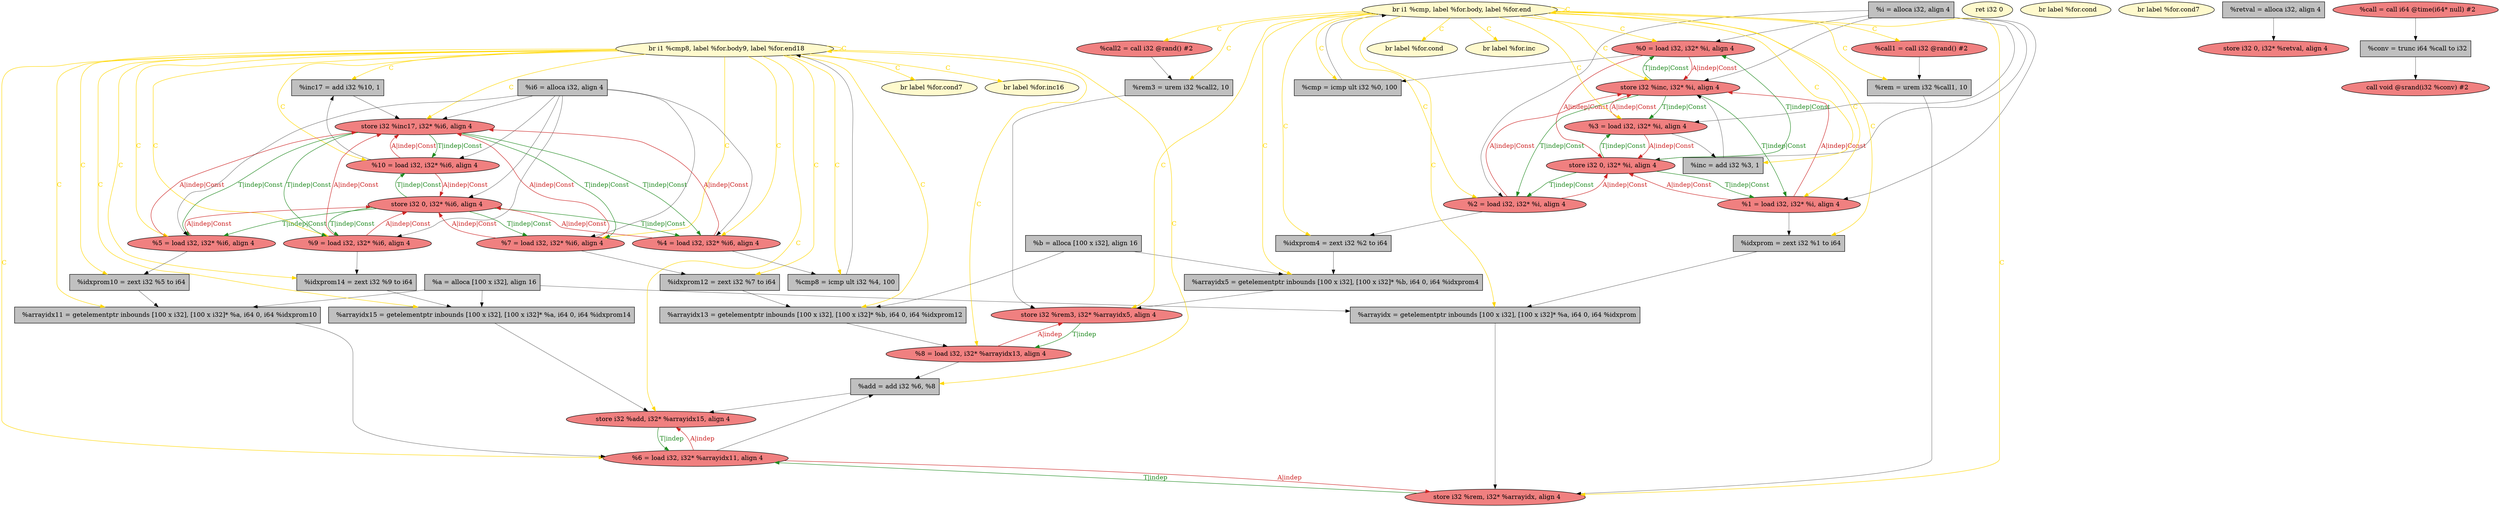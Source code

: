 
digraph G {


node54 [fillcolor=grey,label="  %idxprom4 = zext i32 %2 to i64",shape=rectangle,style=filled ]
node51 [fillcolor=lightcoral,label="  %0 = load i32, i32* %i, align 4",shape=ellipse,style=filled ]
node48 [fillcolor=lemonchiffon,label="  ret i32 0",shape=ellipse,style=filled ]
node44 [fillcolor=lemonchiffon,label="  br label %for.cond",shape=ellipse,style=filled ]
node43 [fillcolor=grey,label="  %cmp = icmp ult i32 %0, 100",shape=rectangle,style=filled ]
node45 [fillcolor=lightcoral,label="  %call2 = call i32 @rand() #2",shape=ellipse,style=filled ]
node42 [fillcolor=lightcoral,label="  %6 = load i32, i32* %arrayidx11, align 4",shape=ellipse,style=filled ]
node39 [fillcolor=grey,label="  %a = alloca [100 x i32], align 16",shape=rectangle,style=filled ]
node37 [fillcolor=grey,label="  %inc17 = add i32 %10, 1",shape=rectangle,style=filled ]
node9 [fillcolor=lightcoral,label="  store i32 %rem, i32* %arrayidx, align 4",shape=ellipse,style=filled ]
node52 [fillcolor=grey,label="  %arrayidx15 = getelementptr inbounds [100 x i32], [100 x i32]* %a, i64 0, i64 %idxprom14",shape=rectangle,style=filled ]
node36 [fillcolor=lemonchiffon,label="  br i1 %cmp8, label %for.body9, label %for.end18",shape=ellipse,style=filled ]
node23 [fillcolor=grey,label="  %rem = urem i32 %call1, 10",shape=rectangle,style=filled ]
node7 [fillcolor=grey,label="  %arrayidx11 = getelementptr inbounds [100 x i32], [100 x i32]* %a, i64 0, i64 %idxprom10",shape=rectangle,style=filled ]
node6 [fillcolor=lightcoral,label="  store i32 %inc, i32* %i, align 4",shape=ellipse,style=filled ]
node14 [fillcolor=lemonchiffon,label="  br label %for.cond7",shape=ellipse,style=filled ]
node1 [fillcolor=lemonchiffon,label="  br label %for.cond",shape=ellipse,style=filled ]
node13 [fillcolor=lightcoral,label="  store i32 0, i32* %retval, align 4",shape=ellipse,style=filled ]
node41 [fillcolor=grey,label="  %add = add i32 %6, %8",shape=rectangle,style=filled ]
node12 [fillcolor=lemonchiffon,label="  br label %for.inc",shape=ellipse,style=filled ]
node40 [fillcolor=lightcoral,label="  %10 = load i32, i32* %i6, align 4",shape=ellipse,style=filled ]
node32 [fillcolor=lightcoral,label="  call void @srand(i32 %conv) #2",shape=ellipse,style=filled ]
node3 [fillcolor=lightcoral,label="  %1 = load i32, i32* %i, align 4",shape=ellipse,style=filled ]
node5 [fillcolor=lightcoral,label="  %2 = load i32, i32* %i, align 4",shape=ellipse,style=filled ]
node11 [fillcolor=grey,label="  %idxprom = zext i32 %1 to i64",shape=rectangle,style=filled ]
node24 [fillcolor=grey,label="  %i = alloca i32, align 4",shape=rectangle,style=filled ]
node49 [fillcolor=lightcoral,label="  store i32 0, i32* %i, align 4",shape=ellipse,style=filled ]
node0 [fillcolor=grey,label="  %cmp8 = icmp ult i32 %4, 100",shape=rectangle,style=filled ]
node15 [fillcolor=lightcoral,label="  %9 = load i32, i32* %i6, align 4",shape=ellipse,style=filled ]
node47 [fillcolor=lightcoral,label="  store i32 %add, i32* %arrayidx15, align 4",shape=ellipse,style=filled ]
node8 [fillcolor=grey,label="  %rem3 = urem i32 %call2, 10",shape=rectangle,style=filled ]
node16 [fillcolor=grey,label="  %arrayidx5 = getelementptr inbounds [100 x i32], [100 x i32]* %b, i64 0, i64 %idxprom4",shape=rectangle,style=filled ]
node27 [fillcolor=grey,label="  %idxprom14 = zext i32 %9 to i64",shape=rectangle,style=filled ]
node17 [fillcolor=grey,label="  %conv = trunc i64 %call to i32",shape=rectangle,style=filled ]
node31 [fillcolor=grey,label="  %arrayidx13 = getelementptr inbounds [100 x i32], [100 x i32]* %b, i64 0, i64 %idxprom12",shape=rectangle,style=filled ]
node18 [fillcolor=lightcoral,label="  %call1 = call i32 @rand() #2",shape=ellipse,style=filled ]
node4 [fillcolor=grey,label="  %b = alloca [100 x i32], align 16",shape=rectangle,style=filled ]
node19 [fillcolor=grey,label="  %idxprom10 = zext i32 %5 to i64",shape=rectangle,style=filled ]
node26 [fillcolor=lightcoral,label="  store i32 %inc17, i32* %i6, align 4",shape=ellipse,style=filled ]
node20 [fillcolor=grey,label="  %retval = alloca i32, align 4",shape=rectangle,style=filled ]
node29 [fillcolor=lightcoral,label="  %5 = load i32, i32* %i6, align 4",shape=ellipse,style=filled ]
node21 [fillcolor=lightcoral,label="  %3 = load i32, i32* %i, align 4",shape=ellipse,style=filled ]
node35 [fillcolor=lightcoral,label="  store i32 0, i32* %i6, align 4",shape=ellipse,style=filled ]
node50 [fillcolor=lightcoral,label="  %call = call i64 @time(i64* null) #2",shape=ellipse,style=filled ]
node22 [fillcolor=lightcoral,label="  %7 = load i32, i32* %i6, align 4",shape=ellipse,style=filled ]
node53 [fillcolor=grey,label="  %i6 = alloca i32, align 4",shape=rectangle,style=filled ]
node38 [fillcolor=grey,label="  %idxprom12 = zext i32 %7 to i64",shape=rectangle,style=filled ]
node33 [fillcolor=lemonchiffon,label="  br label %for.cond7",shape=ellipse,style=filled ]
node2 [fillcolor=grey,label="  %inc = add i32 %3, 1",shape=rectangle,style=filled ]
node25 [fillcolor=lightcoral,label="  %4 = load i32, i32* %i6, align 4",shape=ellipse,style=filled ]
node28 [fillcolor=lightcoral,label="  %8 = load i32, i32* %arrayidx13, align 4",shape=ellipse,style=filled ]
node30 [fillcolor=lemonchiffon,label="  br label %for.inc16",shape=ellipse,style=filled ]
node46 [fillcolor=lightcoral,label="  store i32 %rem3, i32* %arrayidx5, align 4",shape=ellipse,style=filled ]
node10 [fillcolor=grey,label="  %arrayidx = getelementptr inbounds [100 x i32], [100 x i32]* %a, i64 0, i64 %idxprom",shape=rectangle,style=filled ]
node34 [fillcolor=lemonchiffon,label="  br i1 %cmp, label %for.body, label %for.end",shape=ellipse,style=filled ]

node35->node25 [style=solid,color=forestgreen,label="T|indep|Const",penwidth=1.0,fontcolor=forestgreen ]
node6->node5 [style=solid,color=forestgreen,label="T|indep|Const",penwidth=1.0,fontcolor=forestgreen ]
node51->node49 [style=solid,color=firebrick3,label="A|indep|Const",penwidth=1.0,fontcolor=firebrick3 ]
node49->node51 [style=solid,color=forestgreen,label="T|indep|Const",penwidth=1.0,fontcolor=forestgreen ]
node49->node3 [style=solid,color=forestgreen,label="T|indep|Const",penwidth=1.0,fontcolor=forestgreen ]
node9->node42 [style=solid,color=forestgreen,label="T|indep",penwidth=1.0,fontcolor=forestgreen ]
node22->node26 [style=solid,color=firebrick3,label="A|indep|Const",penwidth=1.0,fontcolor=firebrick3 ]
node25->node26 [style=solid,color=firebrick3,label="A|indep|Const",penwidth=1.0,fontcolor=firebrick3 ]
node26->node25 [style=solid,color=forestgreen,label="T|indep|Const",penwidth=1.0,fontcolor=forestgreen ]
node5->node49 [style=solid,color=firebrick3,label="A|indep|Const",penwidth=1.0,fontcolor=firebrick3 ]
node24->node5 [style=solid,color=black,label="",penwidth=0.5,fontcolor=black ]
node28->node46 [style=solid,color=firebrick3,label="A|indep",penwidth=1.0,fontcolor=firebrick3 ]
node46->node28 [style=solid,color=forestgreen,label="T|indep",penwidth=1.0,fontcolor=forestgreen ]
node40->node26 [style=solid,color=firebrick3,label="A|indep|Const",penwidth=1.0,fontcolor=firebrick3 ]
node53->node29 [style=solid,color=black,label="",penwidth=0.5,fontcolor=black ]
node51->node6 [style=solid,color=firebrick3,label="A|indep|Const",penwidth=1.0,fontcolor=firebrick3 ]
node26->node29 [style=solid,color=forestgreen,label="T|indep|Const",penwidth=1.0,fontcolor=forestgreen ]
node42->node9 [style=solid,color=firebrick3,label="A|indep",penwidth=1.0,fontcolor=firebrick3 ]
node34->node45 [style=solid,color=gold,label="C",penwidth=1.0,fontcolor=gold ]
node25->node0 [style=solid,color=black,label="",penwidth=0.5,fontcolor=black ]
node26->node40 [style=solid,color=forestgreen,label="T|indep|Const",penwidth=1.0,fontcolor=forestgreen ]
node52->node47 [style=solid,color=black,label="",penwidth=0.5,fontcolor=black ]
node3->node6 [style=solid,color=firebrick3,label="A|indep|Const",penwidth=1.0,fontcolor=firebrick3 ]
node36->node33 [style=solid,color=gold,label="C",penwidth=1.0,fontcolor=gold ]
node2->node6 [style=solid,color=black,label="",penwidth=0.5,fontcolor=black ]
node37->node26 [style=solid,color=black,label="",penwidth=0.5,fontcolor=black ]
node51->node43 [style=solid,color=black,label="",penwidth=0.5,fontcolor=black ]
node31->node28 [style=solid,color=black,label="",penwidth=0.5,fontcolor=black ]
node16->node46 [style=solid,color=black,label="",penwidth=0.5,fontcolor=black ]
node10->node9 [style=solid,color=black,label="",penwidth=0.5,fontcolor=black ]
node24->node49 [style=solid,color=black,label="",penwidth=0.5,fontcolor=black ]
node53->node40 [style=solid,color=black,label="",penwidth=0.5,fontcolor=black ]
node24->node3 [style=solid,color=black,label="",penwidth=0.5,fontcolor=black ]
node3->node11 [style=solid,color=black,label="",penwidth=0.5,fontcolor=black ]
node18->node23 [style=solid,color=black,label="",penwidth=0.5,fontcolor=black ]
node40->node37 [style=solid,color=black,label="",penwidth=0.5,fontcolor=black ]
node39->node52 [style=solid,color=black,label="",penwidth=0.5,fontcolor=black ]
node39->node7 [style=solid,color=black,label="",penwidth=0.5,fontcolor=black ]
node53->node26 [style=solid,color=black,label="",penwidth=0.5,fontcolor=black ]
node34->node51 [style=solid,color=gold,label="C",penwidth=1.0,fontcolor=gold ]
node34->node11 [style=solid,color=gold,label="C",penwidth=1.0,fontcolor=gold ]
node15->node35 [style=solid,color=firebrick3,label="A|indep|Const",penwidth=1.0,fontcolor=firebrick3 ]
node53->node25 [style=solid,color=black,label="",penwidth=0.5,fontcolor=black ]
node27->node52 [style=solid,color=black,label="",penwidth=0.5,fontcolor=black ]
node24->node51 [style=solid,color=black,label="",penwidth=0.5,fontcolor=black ]
node29->node35 [style=solid,color=firebrick3,label="A|indep|Const",penwidth=1.0,fontcolor=firebrick3 ]
node26->node15 [style=solid,color=forestgreen,label="T|indep|Const",penwidth=1.0,fontcolor=forestgreen ]
node36->node29 [style=solid,color=gold,label="C",penwidth=1.0,fontcolor=gold ]
node36->node36 [style=solid,color=gold,label="C",penwidth=1.0,fontcolor=gold ]
node15->node26 [style=solid,color=firebrick3,label="A|indep|Const",penwidth=1.0,fontcolor=firebrick3 ]
node38->node31 [style=solid,color=black,label="",penwidth=0.5,fontcolor=black ]
node36->node7 [style=solid,color=gold,label="C",penwidth=1.0,fontcolor=gold ]
node7->node42 [style=solid,color=black,label="",penwidth=0.5,fontcolor=black ]
node34->node10 [style=solid,color=gold,label="C",penwidth=1.0,fontcolor=gold ]
node22->node35 [style=solid,color=firebrick3,label="A|indep|Const",penwidth=1.0,fontcolor=firebrick3 ]
node24->node21 [style=solid,color=black,label="",penwidth=0.5,fontcolor=black ]
node36->node15 [style=solid,color=gold,label="C",penwidth=1.0,fontcolor=gold ]
node5->node6 [style=solid,color=firebrick3,label="A|indep|Const",penwidth=1.0,fontcolor=firebrick3 ]
node36->node19 [style=solid,color=gold,label="C",penwidth=1.0,fontcolor=gold ]
node34->node9 [style=solid,color=gold,label="C",penwidth=1.0,fontcolor=gold ]
node34->node21 [style=solid,color=gold,label="C",penwidth=1.0,fontcolor=gold ]
node36->node40 [style=solid,color=gold,label="C",penwidth=1.0,fontcolor=gold ]
node36->node31 [style=solid,color=gold,label="C",penwidth=1.0,fontcolor=gold ]
node39->node10 [style=solid,color=black,label="",penwidth=0.5,fontcolor=black ]
node34->node1 [style=solid,color=gold,label="C",penwidth=1.0,fontcolor=gold ]
node6->node3 [style=solid,color=forestgreen,label="T|indep|Const",penwidth=1.0,fontcolor=forestgreen ]
node4->node31 [style=solid,color=black,label="",penwidth=0.5,fontcolor=black ]
node34->node16 [style=solid,color=gold,label="C",penwidth=1.0,fontcolor=gold ]
node36->node41 [style=solid,color=gold,label="C",penwidth=1.0,fontcolor=gold ]
node3->node49 [style=solid,color=firebrick3,label="A|indep|Const",penwidth=1.0,fontcolor=firebrick3 ]
node29->node19 [style=solid,color=black,label="",penwidth=0.5,fontcolor=black ]
node35->node40 [style=solid,color=forestgreen,label="T|indep|Const",penwidth=1.0,fontcolor=forestgreen ]
node35->node29 [style=solid,color=forestgreen,label="T|indep|Const",penwidth=1.0,fontcolor=forestgreen ]
node42->node47 [style=solid,color=firebrick3,label="A|indep",penwidth=1.0,fontcolor=firebrick3 ]
node36->node25 [style=solid,color=gold,label="C",penwidth=1.0,fontcolor=gold ]
node25->node35 [style=solid,color=firebrick3,label="A|indep|Const",penwidth=1.0,fontcolor=firebrick3 ]
node34->node46 [style=solid,color=gold,label="C",penwidth=1.0,fontcolor=gold ]
node34->node5 [style=solid,color=gold,label="C",penwidth=1.0,fontcolor=gold ]
node34->node34 [style=solid,color=gold,label="C",penwidth=1.0,fontcolor=gold ]
node34->node12 [style=solid,color=gold,label="C",penwidth=1.0,fontcolor=gold ]
node34->node3 [style=solid,color=gold,label="C",penwidth=1.0,fontcolor=gold ]
node36->node30 [style=solid,color=gold,label="C",penwidth=1.0,fontcolor=gold ]
node47->node42 [style=solid,color=forestgreen,label="T|indep",penwidth=1.0,fontcolor=forestgreen ]
node36->node26 [style=solid,color=gold,label="C",penwidth=1.0,fontcolor=gold ]
node49->node5 [style=solid,color=forestgreen,label="T|indep|Const",penwidth=1.0,fontcolor=forestgreen ]
node35->node15 [style=solid,color=forestgreen,label="T|indep|Const",penwidth=1.0,fontcolor=forestgreen ]
node36->node42 [style=solid,color=gold,label="C",penwidth=1.0,fontcolor=gold ]
node45->node8 [style=solid,color=black,label="",penwidth=0.5,fontcolor=black ]
node36->node27 [style=solid,color=gold,label="C",penwidth=1.0,fontcolor=gold ]
node36->node52 [style=solid,color=gold,label="C",penwidth=1.0,fontcolor=gold ]
node26->node22 [style=solid,color=forestgreen,label="T|indep|Const",penwidth=1.0,fontcolor=forestgreen ]
node43->node34 [style=solid,color=black,label="",penwidth=0.5,fontcolor=black ]
node54->node16 [style=solid,color=black,label="",penwidth=0.5,fontcolor=black ]
node35->node22 [style=solid,color=forestgreen,label="T|indep|Const",penwidth=1.0,fontcolor=forestgreen ]
node36->node37 [style=solid,color=gold,label="C",penwidth=1.0,fontcolor=gold ]
node23->node9 [style=solid,color=black,label="",penwidth=0.5,fontcolor=black ]
node20->node13 [style=solid,color=black,label="",penwidth=0.5,fontcolor=black ]
node53->node35 [style=solid,color=black,label="",penwidth=0.5,fontcolor=black ]
node42->node41 [style=solid,color=black,label="",penwidth=0.5,fontcolor=black ]
node36->node0 [style=solid,color=gold,label="C",penwidth=1.0,fontcolor=gold ]
node34->node8 [style=solid,color=gold,label="C",penwidth=1.0,fontcolor=gold ]
node0->node36 [style=solid,color=black,label="",penwidth=0.5,fontcolor=black ]
node6->node51 [style=solid,color=forestgreen,label="T|indep|Const",penwidth=1.0,fontcolor=forestgreen ]
node8->node46 [style=solid,color=black,label="",penwidth=0.5,fontcolor=black ]
node34->node43 [style=solid,color=gold,label="C",penwidth=1.0,fontcolor=gold ]
node36->node47 [style=solid,color=gold,label="C",penwidth=1.0,fontcolor=gold ]
node53->node22 [style=solid,color=black,label="",penwidth=0.5,fontcolor=black ]
node6->node21 [style=solid,color=forestgreen,label="T|indep|Const",penwidth=1.0,fontcolor=forestgreen ]
node53->node15 [style=solid,color=black,label="",penwidth=0.5,fontcolor=black ]
node29->node26 [style=solid,color=firebrick3,label="A|indep|Const",penwidth=1.0,fontcolor=firebrick3 ]
node34->node54 [style=solid,color=gold,label="C",penwidth=1.0,fontcolor=gold ]
node22->node38 [style=solid,color=black,label="",penwidth=0.5,fontcolor=black ]
node15->node27 [style=solid,color=black,label="",penwidth=0.5,fontcolor=black ]
node21->node6 [style=solid,color=firebrick3,label="A|indep|Const",penwidth=1.0,fontcolor=firebrick3 ]
node34->node23 [style=solid,color=gold,label="C",penwidth=1.0,fontcolor=gold ]
node21->node2 [style=solid,color=black,label="",penwidth=0.5,fontcolor=black ]
node34->node18 [style=solid,color=gold,label="C",penwidth=1.0,fontcolor=gold ]
node5->node54 [style=solid,color=black,label="",penwidth=0.5,fontcolor=black ]
node36->node38 [style=solid,color=gold,label="C",penwidth=1.0,fontcolor=gold ]
node36->node28 [style=solid,color=gold,label="C",penwidth=1.0,fontcolor=gold ]
node50->node17 [style=solid,color=black,label="",penwidth=0.5,fontcolor=black ]
node11->node10 [style=solid,color=black,label="",penwidth=0.5,fontcolor=black ]
node19->node7 [style=solid,color=black,label="",penwidth=0.5,fontcolor=black ]
node21->node49 [style=solid,color=firebrick3,label="A|indep|Const",penwidth=1.0,fontcolor=firebrick3 ]
node49->node21 [style=solid,color=forestgreen,label="T|indep|Const",penwidth=1.0,fontcolor=forestgreen ]
node40->node35 [style=solid,color=firebrick3,label="A|indep|Const",penwidth=1.0,fontcolor=firebrick3 ]
node4->node16 [style=solid,color=black,label="",penwidth=0.5,fontcolor=black ]
node28->node41 [style=solid,color=black,label="",penwidth=0.5,fontcolor=black ]
node41->node47 [style=solid,color=black,label="",penwidth=0.5,fontcolor=black ]
node36->node22 [style=solid,color=gold,label="C",penwidth=1.0,fontcolor=gold ]
node17->node32 [style=solid,color=black,label="",penwidth=0.5,fontcolor=black ]
node34->node2 [style=solid,color=gold,label="C",penwidth=1.0,fontcolor=gold ]
node34->node6 [style=solid,color=gold,label="C",penwidth=1.0,fontcolor=gold ]
node24->node6 [style=solid,color=black,label="",penwidth=0.5,fontcolor=black ]


}
